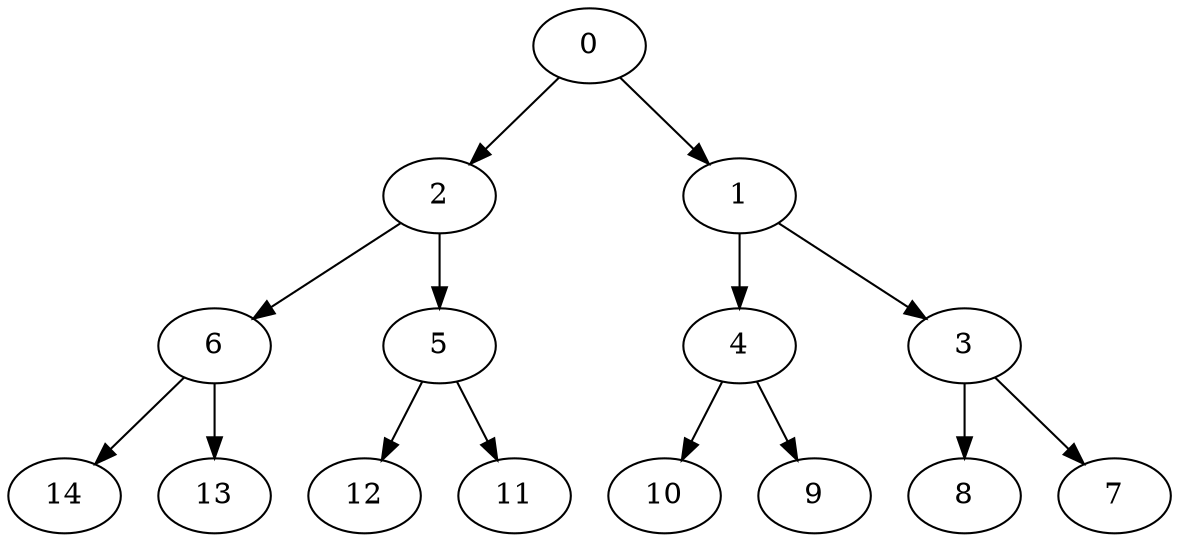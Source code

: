 digraph testcase1 {
	0;
	0 -> 2;
	0 -> 1;
	1;
	1 -> 4;
	1 -> 3;
	2;
	2 -> 6;
	2 -> 5;
	3;
	3 -> 8;
	3 -> 7;
	4;
	4 -> 10;
	4 -> 9;
	5;
	5 -> 12;
	5 -> 11;
	6;
	6 -> 14;
	6 -> 13;
	7;
	8;
	9;
	10;
	11;
	12;
	13;
	14;
}
